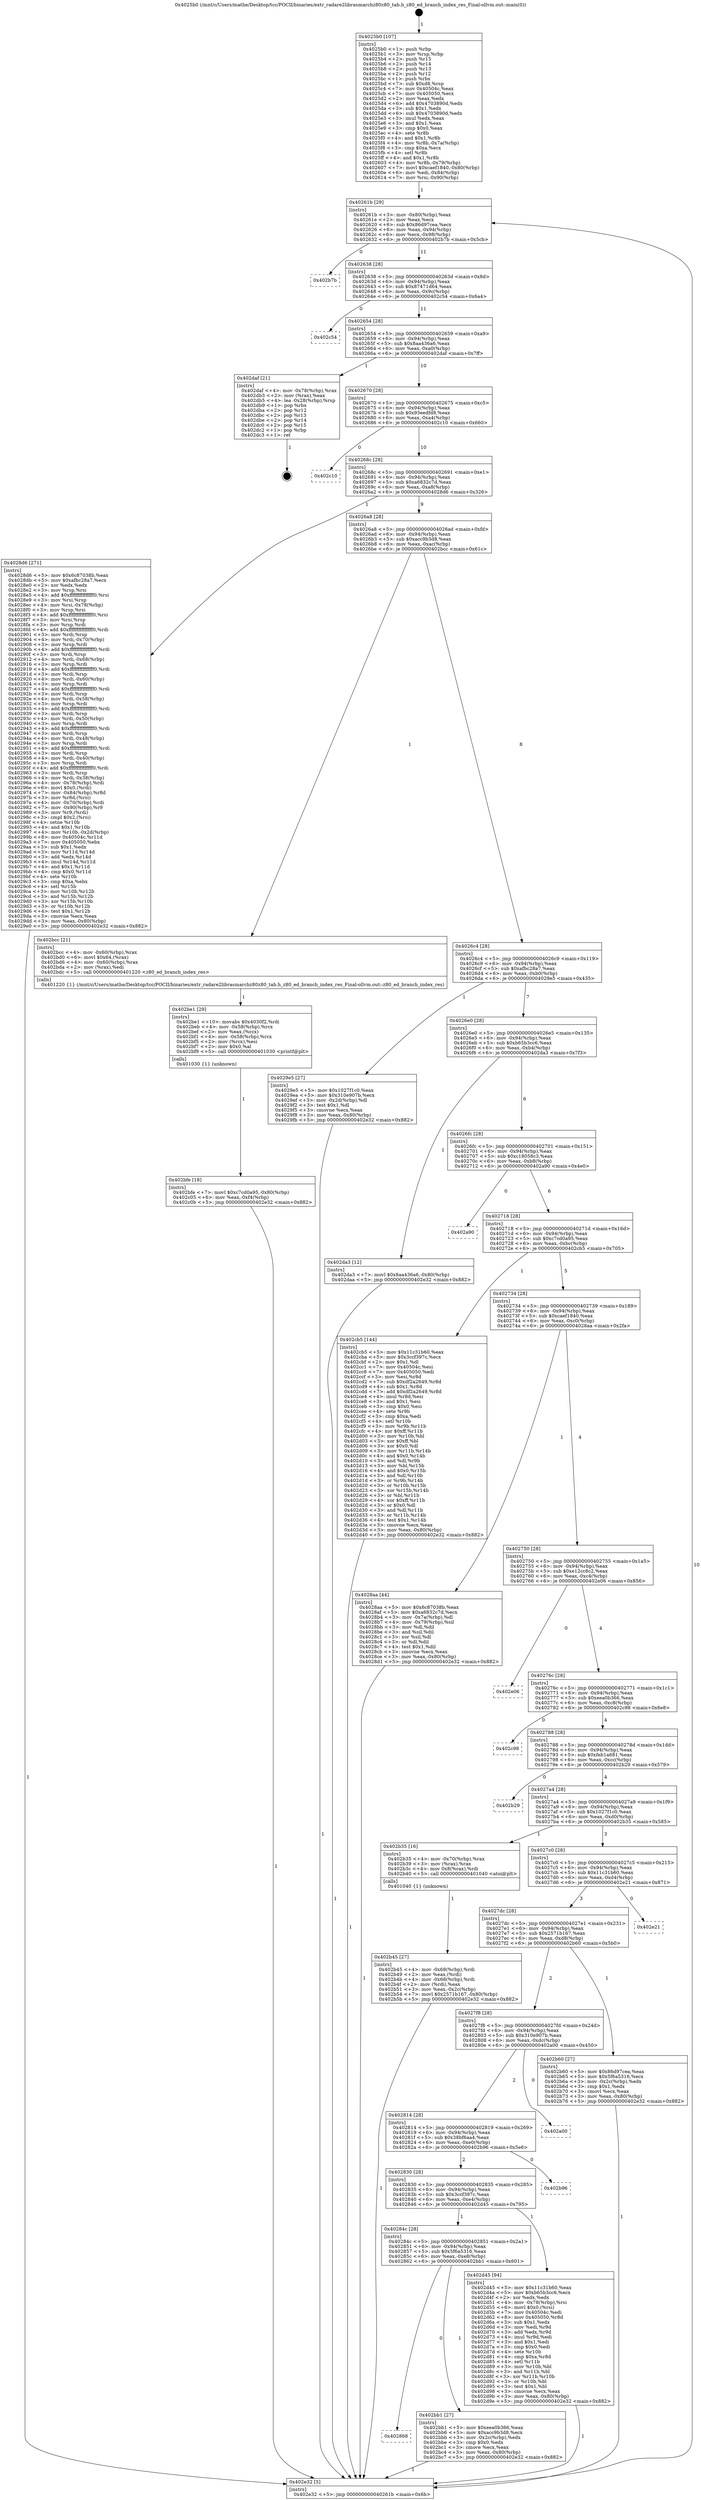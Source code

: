 digraph "0x4025b0" {
  label = "0x4025b0 (/mnt/c/Users/mathe/Desktop/tcc/POCII/binaries/extr_radare2librasmarchz80z80_tab.h_z80_ed_branch_index_res_Final-ollvm.out::main(0))"
  labelloc = "t"
  node[shape=record]

  Entry [label="",width=0.3,height=0.3,shape=circle,fillcolor=black,style=filled]
  "0x40261b" [label="{
     0x40261b [29]\l
     | [instrs]\l
     &nbsp;&nbsp;0x40261b \<+3\>: mov -0x80(%rbp),%eax\l
     &nbsp;&nbsp;0x40261e \<+2\>: mov %eax,%ecx\l
     &nbsp;&nbsp;0x402620 \<+6\>: sub $0x86d97cea,%ecx\l
     &nbsp;&nbsp;0x402626 \<+6\>: mov %eax,-0x94(%rbp)\l
     &nbsp;&nbsp;0x40262c \<+6\>: mov %ecx,-0x98(%rbp)\l
     &nbsp;&nbsp;0x402632 \<+6\>: je 0000000000402b7b \<main+0x5cb\>\l
  }"]
  "0x402b7b" [label="{
     0x402b7b\l
  }", style=dashed]
  "0x402638" [label="{
     0x402638 [28]\l
     | [instrs]\l
     &nbsp;&nbsp;0x402638 \<+5\>: jmp 000000000040263d \<main+0x8d\>\l
     &nbsp;&nbsp;0x40263d \<+6\>: mov -0x94(%rbp),%eax\l
     &nbsp;&nbsp;0x402643 \<+5\>: sub $0x87471d64,%eax\l
     &nbsp;&nbsp;0x402648 \<+6\>: mov %eax,-0x9c(%rbp)\l
     &nbsp;&nbsp;0x40264e \<+6\>: je 0000000000402c54 \<main+0x6a4\>\l
  }"]
  Exit [label="",width=0.3,height=0.3,shape=circle,fillcolor=black,style=filled,peripheries=2]
  "0x402c54" [label="{
     0x402c54\l
  }", style=dashed]
  "0x402654" [label="{
     0x402654 [28]\l
     | [instrs]\l
     &nbsp;&nbsp;0x402654 \<+5\>: jmp 0000000000402659 \<main+0xa9\>\l
     &nbsp;&nbsp;0x402659 \<+6\>: mov -0x94(%rbp),%eax\l
     &nbsp;&nbsp;0x40265f \<+5\>: sub $0x8aa436a6,%eax\l
     &nbsp;&nbsp;0x402664 \<+6\>: mov %eax,-0xa0(%rbp)\l
     &nbsp;&nbsp;0x40266a \<+6\>: je 0000000000402daf \<main+0x7ff\>\l
  }"]
  "0x402bfe" [label="{
     0x402bfe [18]\l
     | [instrs]\l
     &nbsp;&nbsp;0x402bfe \<+7\>: movl $0xc7cd0a95,-0x80(%rbp)\l
     &nbsp;&nbsp;0x402c05 \<+6\>: mov %eax,-0xf4(%rbp)\l
     &nbsp;&nbsp;0x402c0b \<+5\>: jmp 0000000000402e32 \<main+0x882\>\l
  }"]
  "0x402daf" [label="{
     0x402daf [21]\l
     | [instrs]\l
     &nbsp;&nbsp;0x402daf \<+4\>: mov -0x78(%rbp),%rax\l
     &nbsp;&nbsp;0x402db3 \<+2\>: mov (%rax),%eax\l
     &nbsp;&nbsp;0x402db5 \<+4\>: lea -0x28(%rbp),%rsp\l
     &nbsp;&nbsp;0x402db9 \<+1\>: pop %rbx\l
     &nbsp;&nbsp;0x402dba \<+2\>: pop %r12\l
     &nbsp;&nbsp;0x402dbc \<+2\>: pop %r13\l
     &nbsp;&nbsp;0x402dbe \<+2\>: pop %r14\l
     &nbsp;&nbsp;0x402dc0 \<+2\>: pop %r15\l
     &nbsp;&nbsp;0x402dc2 \<+1\>: pop %rbp\l
     &nbsp;&nbsp;0x402dc3 \<+1\>: ret\l
  }"]
  "0x402670" [label="{
     0x402670 [28]\l
     | [instrs]\l
     &nbsp;&nbsp;0x402670 \<+5\>: jmp 0000000000402675 \<main+0xc5\>\l
     &nbsp;&nbsp;0x402675 \<+6\>: mov -0x94(%rbp),%eax\l
     &nbsp;&nbsp;0x40267b \<+5\>: sub $0x93eedfd8,%eax\l
     &nbsp;&nbsp;0x402680 \<+6\>: mov %eax,-0xa4(%rbp)\l
     &nbsp;&nbsp;0x402686 \<+6\>: je 0000000000402c10 \<main+0x660\>\l
  }"]
  "0x402be1" [label="{
     0x402be1 [29]\l
     | [instrs]\l
     &nbsp;&nbsp;0x402be1 \<+10\>: movabs $0x4030f2,%rdi\l
     &nbsp;&nbsp;0x402beb \<+4\>: mov -0x58(%rbp),%rcx\l
     &nbsp;&nbsp;0x402bef \<+2\>: mov %eax,(%rcx)\l
     &nbsp;&nbsp;0x402bf1 \<+4\>: mov -0x58(%rbp),%rcx\l
     &nbsp;&nbsp;0x402bf5 \<+2\>: mov (%rcx),%esi\l
     &nbsp;&nbsp;0x402bf7 \<+2\>: mov $0x0,%al\l
     &nbsp;&nbsp;0x402bf9 \<+5\>: call 0000000000401030 \<printf@plt\>\l
     | [calls]\l
     &nbsp;&nbsp;0x401030 \{1\} (unknown)\l
  }"]
  "0x402c10" [label="{
     0x402c10\l
  }", style=dashed]
  "0x40268c" [label="{
     0x40268c [28]\l
     | [instrs]\l
     &nbsp;&nbsp;0x40268c \<+5\>: jmp 0000000000402691 \<main+0xe1\>\l
     &nbsp;&nbsp;0x402691 \<+6\>: mov -0x94(%rbp),%eax\l
     &nbsp;&nbsp;0x402697 \<+5\>: sub $0xa6832c7d,%eax\l
     &nbsp;&nbsp;0x40269c \<+6\>: mov %eax,-0xa8(%rbp)\l
     &nbsp;&nbsp;0x4026a2 \<+6\>: je 00000000004028d6 \<main+0x326\>\l
  }"]
  "0x402868" [label="{
     0x402868\l
  }", style=dashed]
  "0x4028d6" [label="{
     0x4028d6 [271]\l
     | [instrs]\l
     &nbsp;&nbsp;0x4028d6 \<+5\>: mov $0x6c87038b,%eax\l
     &nbsp;&nbsp;0x4028db \<+5\>: mov $0xafbc28a7,%ecx\l
     &nbsp;&nbsp;0x4028e0 \<+2\>: xor %edx,%edx\l
     &nbsp;&nbsp;0x4028e2 \<+3\>: mov %rsp,%rsi\l
     &nbsp;&nbsp;0x4028e5 \<+4\>: add $0xfffffffffffffff0,%rsi\l
     &nbsp;&nbsp;0x4028e9 \<+3\>: mov %rsi,%rsp\l
     &nbsp;&nbsp;0x4028ec \<+4\>: mov %rsi,-0x78(%rbp)\l
     &nbsp;&nbsp;0x4028f0 \<+3\>: mov %rsp,%rsi\l
     &nbsp;&nbsp;0x4028f3 \<+4\>: add $0xfffffffffffffff0,%rsi\l
     &nbsp;&nbsp;0x4028f7 \<+3\>: mov %rsi,%rsp\l
     &nbsp;&nbsp;0x4028fa \<+3\>: mov %rsp,%rdi\l
     &nbsp;&nbsp;0x4028fd \<+4\>: add $0xfffffffffffffff0,%rdi\l
     &nbsp;&nbsp;0x402901 \<+3\>: mov %rdi,%rsp\l
     &nbsp;&nbsp;0x402904 \<+4\>: mov %rdi,-0x70(%rbp)\l
     &nbsp;&nbsp;0x402908 \<+3\>: mov %rsp,%rdi\l
     &nbsp;&nbsp;0x40290b \<+4\>: add $0xfffffffffffffff0,%rdi\l
     &nbsp;&nbsp;0x40290f \<+3\>: mov %rdi,%rsp\l
     &nbsp;&nbsp;0x402912 \<+4\>: mov %rdi,-0x68(%rbp)\l
     &nbsp;&nbsp;0x402916 \<+3\>: mov %rsp,%rdi\l
     &nbsp;&nbsp;0x402919 \<+4\>: add $0xfffffffffffffff0,%rdi\l
     &nbsp;&nbsp;0x40291d \<+3\>: mov %rdi,%rsp\l
     &nbsp;&nbsp;0x402920 \<+4\>: mov %rdi,-0x60(%rbp)\l
     &nbsp;&nbsp;0x402924 \<+3\>: mov %rsp,%rdi\l
     &nbsp;&nbsp;0x402927 \<+4\>: add $0xfffffffffffffff0,%rdi\l
     &nbsp;&nbsp;0x40292b \<+3\>: mov %rdi,%rsp\l
     &nbsp;&nbsp;0x40292e \<+4\>: mov %rdi,-0x58(%rbp)\l
     &nbsp;&nbsp;0x402932 \<+3\>: mov %rsp,%rdi\l
     &nbsp;&nbsp;0x402935 \<+4\>: add $0xfffffffffffffff0,%rdi\l
     &nbsp;&nbsp;0x402939 \<+3\>: mov %rdi,%rsp\l
     &nbsp;&nbsp;0x40293c \<+4\>: mov %rdi,-0x50(%rbp)\l
     &nbsp;&nbsp;0x402940 \<+3\>: mov %rsp,%rdi\l
     &nbsp;&nbsp;0x402943 \<+4\>: add $0xfffffffffffffff0,%rdi\l
     &nbsp;&nbsp;0x402947 \<+3\>: mov %rdi,%rsp\l
     &nbsp;&nbsp;0x40294a \<+4\>: mov %rdi,-0x48(%rbp)\l
     &nbsp;&nbsp;0x40294e \<+3\>: mov %rsp,%rdi\l
     &nbsp;&nbsp;0x402951 \<+4\>: add $0xfffffffffffffff0,%rdi\l
     &nbsp;&nbsp;0x402955 \<+3\>: mov %rdi,%rsp\l
     &nbsp;&nbsp;0x402958 \<+4\>: mov %rdi,-0x40(%rbp)\l
     &nbsp;&nbsp;0x40295c \<+3\>: mov %rsp,%rdi\l
     &nbsp;&nbsp;0x40295f \<+4\>: add $0xfffffffffffffff0,%rdi\l
     &nbsp;&nbsp;0x402963 \<+3\>: mov %rdi,%rsp\l
     &nbsp;&nbsp;0x402966 \<+4\>: mov %rdi,-0x38(%rbp)\l
     &nbsp;&nbsp;0x40296a \<+4\>: mov -0x78(%rbp),%rdi\l
     &nbsp;&nbsp;0x40296e \<+6\>: movl $0x0,(%rdi)\l
     &nbsp;&nbsp;0x402974 \<+7\>: mov -0x84(%rbp),%r8d\l
     &nbsp;&nbsp;0x40297b \<+3\>: mov %r8d,(%rsi)\l
     &nbsp;&nbsp;0x40297e \<+4\>: mov -0x70(%rbp),%rdi\l
     &nbsp;&nbsp;0x402982 \<+7\>: mov -0x90(%rbp),%r9\l
     &nbsp;&nbsp;0x402989 \<+3\>: mov %r9,(%rdi)\l
     &nbsp;&nbsp;0x40298c \<+3\>: cmpl $0x2,(%rsi)\l
     &nbsp;&nbsp;0x40298f \<+4\>: setne %r10b\l
     &nbsp;&nbsp;0x402993 \<+4\>: and $0x1,%r10b\l
     &nbsp;&nbsp;0x402997 \<+4\>: mov %r10b,-0x2d(%rbp)\l
     &nbsp;&nbsp;0x40299b \<+8\>: mov 0x40504c,%r11d\l
     &nbsp;&nbsp;0x4029a3 \<+7\>: mov 0x405050,%ebx\l
     &nbsp;&nbsp;0x4029aa \<+3\>: sub $0x1,%edx\l
     &nbsp;&nbsp;0x4029ad \<+3\>: mov %r11d,%r14d\l
     &nbsp;&nbsp;0x4029b0 \<+3\>: add %edx,%r14d\l
     &nbsp;&nbsp;0x4029b3 \<+4\>: imul %r14d,%r11d\l
     &nbsp;&nbsp;0x4029b7 \<+4\>: and $0x1,%r11d\l
     &nbsp;&nbsp;0x4029bb \<+4\>: cmp $0x0,%r11d\l
     &nbsp;&nbsp;0x4029bf \<+4\>: sete %r10b\l
     &nbsp;&nbsp;0x4029c3 \<+3\>: cmp $0xa,%ebx\l
     &nbsp;&nbsp;0x4029c6 \<+4\>: setl %r15b\l
     &nbsp;&nbsp;0x4029ca \<+3\>: mov %r10b,%r12b\l
     &nbsp;&nbsp;0x4029cd \<+3\>: and %r15b,%r12b\l
     &nbsp;&nbsp;0x4029d0 \<+3\>: xor %r15b,%r10b\l
     &nbsp;&nbsp;0x4029d3 \<+3\>: or %r10b,%r12b\l
     &nbsp;&nbsp;0x4029d6 \<+4\>: test $0x1,%r12b\l
     &nbsp;&nbsp;0x4029da \<+3\>: cmovne %ecx,%eax\l
     &nbsp;&nbsp;0x4029dd \<+3\>: mov %eax,-0x80(%rbp)\l
     &nbsp;&nbsp;0x4029e0 \<+5\>: jmp 0000000000402e32 \<main+0x882\>\l
  }"]
  "0x4026a8" [label="{
     0x4026a8 [28]\l
     | [instrs]\l
     &nbsp;&nbsp;0x4026a8 \<+5\>: jmp 00000000004026ad \<main+0xfd\>\l
     &nbsp;&nbsp;0x4026ad \<+6\>: mov -0x94(%rbp),%eax\l
     &nbsp;&nbsp;0x4026b3 \<+5\>: sub $0xacc9b3d8,%eax\l
     &nbsp;&nbsp;0x4026b8 \<+6\>: mov %eax,-0xac(%rbp)\l
     &nbsp;&nbsp;0x4026be \<+6\>: je 0000000000402bcc \<main+0x61c\>\l
  }"]
  "0x402bb1" [label="{
     0x402bb1 [27]\l
     | [instrs]\l
     &nbsp;&nbsp;0x402bb1 \<+5\>: mov $0xeea0b366,%eax\l
     &nbsp;&nbsp;0x402bb6 \<+5\>: mov $0xacc9b3d8,%ecx\l
     &nbsp;&nbsp;0x402bbb \<+3\>: mov -0x2c(%rbp),%edx\l
     &nbsp;&nbsp;0x402bbe \<+3\>: cmp $0x0,%edx\l
     &nbsp;&nbsp;0x402bc1 \<+3\>: cmove %ecx,%eax\l
     &nbsp;&nbsp;0x402bc4 \<+3\>: mov %eax,-0x80(%rbp)\l
     &nbsp;&nbsp;0x402bc7 \<+5\>: jmp 0000000000402e32 \<main+0x882\>\l
  }"]
  "0x402bcc" [label="{
     0x402bcc [21]\l
     | [instrs]\l
     &nbsp;&nbsp;0x402bcc \<+4\>: mov -0x60(%rbp),%rax\l
     &nbsp;&nbsp;0x402bd0 \<+6\>: movl $0x64,(%rax)\l
     &nbsp;&nbsp;0x402bd6 \<+4\>: mov -0x60(%rbp),%rax\l
     &nbsp;&nbsp;0x402bda \<+2\>: mov (%rax),%edi\l
     &nbsp;&nbsp;0x402bdc \<+5\>: call 0000000000401220 \<z80_ed_branch_index_res\>\l
     | [calls]\l
     &nbsp;&nbsp;0x401220 \{1\} (/mnt/c/Users/mathe/Desktop/tcc/POCII/binaries/extr_radare2librasmarchz80z80_tab.h_z80_ed_branch_index_res_Final-ollvm.out::z80_ed_branch_index_res)\l
  }"]
  "0x4026c4" [label="{
     0x4026c4 [28]\l
     | [instrs]\l
     &nbsp;&nbsp;0x4026c4 \<+5\>: jmp 00000000004026c9 \<main+0x119\>\l
     &nbsp;&nbsp;0x4026c9 \<+6\>: mov -0x94(%rbp),%eax\l
     &nbsp;&nbsp;0x4026cf \<+5\>: sub $0xafbc28a7,%eax\l
     &nbsp;&nbsp;0x4026d4 \<+6\>: mov %eax,-0xb0(%rbp)\l
     &nbsp;&nbsp;0x4026da \<+6\>: je 00000000004029e5 \<main+0x435\>\l
  }"]
  "0x40284c" [label="{
     0x40284c [28]\l
     | [instrs]\l
     &nbsp;&nbsp;0x40284c \<+5\>: jmp 0000000000402851 \<main+0x2a1\>\l
     &nbsp;&nbsp;0x402851 \<+6\>: mov -0x94(%rbp),%eax\l
     &nbsp;&nbsp;0x402857 \<+5\>: sub $0x5f6a5316,%eax\l
     &nbsp;&nbsp;0x40285c \<+6\>: mov %eax,-0xe8(%rbp)\l
     &nbsp;&nbsp;0x402862 \<+6\>: je 0000000000402bb1 \<main+0x601\>\l
  }"]
  "0x4029e5" [label="{
     0x4029e5 [27]\l
     | [instrs]\l
     &nbsp;&nbsp;0x4029e5 \<+5\>: mov $0x1027f1c0,%eax\l
     &nbsp;&nbsp;0x4029ea \<+5\>: mov $0x310e907b,%ecx\l
     &nbsp;&nbsp;0x4029ef \<+3\>: mov -0x2d(%rbp),%dl\l
     &nbsp;&nbsp;0x4029f2 \<+3\>: test $0x1,%dl\l
     &nbsp;&nbsp;0x4029f5 \<+3\>: cmovne %ecx,%eax\l
     &nbsp;&nbsp;0x4029f8 \<+3\>: mov %eax,-0x80(%rbp)\l
     &nbsp;&nbsp;0x4029fb \<+5\>: jmp 0000000000402e32 \<main+0x882\>\l
  }"]
  "0x4026e0" [label="{
     0x4026e0 [28]\l
     | [instrs]\l
     &nbsp;&nbsp;0x4026e0 \<+5\>: jmp 00000000004026e5 \<main+0x135\>\l
     &nbsp;&nbsp;0x4026e5 \<+6\>: mov -0x94(%rbp),%eax\l
     &nbsp;&nbsp;0x4026eb \<+5\>: sub $0xb65b3cc6,%eax\l
     &nbsp;&nbsp;0x4026f0 \<+6\>: mov %eax,-0xb4(%rbp)\l
     &nbsp;&nbsp;0x4026f6 \<+6\>: je 0000000000402da3 \<main+0x7f3\>\l
  }"]
  "0x402d45" [label="{
     0x402d45 [94]\l
     | [instrs]\l
     &nbsp;&nbsp;0x402d45 \<+5\>: mov $0x11c31b60,%eax\l
     &nbsp;&nbsp;0x402d4a \<+5\>: mov $0xb65b3cc6,%ecx\l
     &nbsp;&nbsp;0x402d4f \<+2\>: xor %edx,%edx\l
     &nbsp;&nbsp;0x402d51 \<+4\>: mov -0x78(%rbp),%rsi\l
     &nbsp;&nbsp;0x402d55 \<+6\>: movl $0x0,(%rsi)\l
     &nbsp;&nbsp;0x402d5b \<+7\>: mov 0x40504c,%edi\l
     &nbsp;&nbsp;0x402d62 \<+8\>: mov 0x405050,%r8d\l
     &nbsp;&nbsp;0x402d6a \<+3\>: sub $0x1,%edx\l
     &nbsp;&nbsp;0x402d6d \<+3\>: mov %edi,%r9d\l
     &nbsp;&nbsp;0x402d70 \<+3\>: add %edx,%r9d\l
     &nbsp;&nbsp;0x402d73 \<+4\>: imul %r9d,%edi\l
     &nbsp;&nbsp;0x402d77 \<+3\>: and $0x1,%edi\l
     &nbsp;&nbsp;0x402d7a \<+3\>: cmp $0x0,%edi\l
     &nbsp;&nbsp;0x402d7d \<+4\>: sete %r10b\l
     &nbsp;&nbsp;0x402d81 \<+4\>: cmp $0xa,%r8d\l
     &nbsp;&nbsp;0x402d85 \<+4\>: setl %r11b\l
     &nbsp;&nbsp;0x402d89 \<+3\>: mov %r10b,%bl\l
     &nbsp;&nbsp;0x402d8c \<+3\>: and %r11b,%bl\l
     &nbsp;&nbsp;0x402d8f \<+3\>: xor %r11b,%r10b\l
     &nbsp;&nbsp;0x402d92 \<+3\>: or %r10b,%bl\l
     &nbsp;&nbsp;0x402d95 \<+3\>: test $0x1,%bl\l
     &nbsp;&nbsp;0x402d98 \<+3\>: cmovne %ecx,%eax\l
     &nbsp;&nbsp;0x402d9b \<+3\>: mov %eax,-0x80(%rbp)\l
     &nbsp;&nbsp;0x402d9e \<+5\>: jmp 0000000000402e32 \<main+0x882\>\l
  }"]
  "0x402da3" [label="{
     0x402da3 [12]\l
     | [instrs]\l
     &nbsp;&nbsp;0x402da3 \<+7\>: movl $0x8aa436a6,-0x80(%rbp)\l
     &nbsp;&nbsp;0x402daa \<+5\>: jmp 0000000000402e32 \<main+0x882\>\l
  }"]
  "0x4026fc" [label="{
     0x4026fc [28]\l
     | [instrs]\l
     &nbsp;&nbsp;0x4026fc \<+5\>: jmp 0000000000402701 \<main+0x151\>\l
     &nbsp;&nbsp;0x402701 \<+6\>: mov -0x94(%rbp),%eax\l
     &nbsp;&nbsp;0x402707 \<+5\>: sub $0xc18058c3,%eax\l
     &nbsp;&nbsp;0x40270c \<+6\>: mov %eax,-0xb8(%rbp)\l
     &nbsp;&nbsp;0x402712 \<+6\>: je 0000000000402a90 \<main+0x4e0\>\l
  }"]
  "0x402830" [label="{
     0x402830 [28]\l
     | [instrs]\l
     &nbsp;&nbsp;0x402830 \<+5\>: jmp 0000000000402835 \<main+0x285\>\l
     &nbsp;&nbsp;0x402835 \<+6\>: mov -0x94(%rbp),%eax\l
     &nbsp;&nbsp;0x40283b \<+5\>: sub $0x3ccf397c,%eax\l
     &nbsp;&nbsp;0x402840 \<+6\>: mov %eax,-0xe4(%rbp)\l
     &nbsp;&nbsp;0x402846 \<+6\>: je 0000000000402d45 \<main+0x795\>\l
  }"]
  "0x402a90" [label="{
     0x402a90\l
  }", style=dashed]
  "0x402718" [label="{
     0x402718 [28]\l
     | [instrs]\l
     &nbsp;&nbsp;0x402718 \<+5\>: jmp 000000000040271d \<main+0x16d\>\l
     &nbsp;&nbsp;0x40271d \<+6\>: mov -0x94(%rbp),%eax\l
     &nbsp;&nbsp;0x402723 \<+5\>: sub $0xc7cd0a95,%eax\l
     &nbsp;&nbsp;0x402728 \<+6\>: mov %eax,-0xbc(%rbp)\l
     &nbsp;&nbsp;0x40272e \<+6\>: je 0000000000402cb5 \<main+0x705\>\l
  }"]
  "0x402b96" [label="{
     0x402b96\l
  }", style=dashed]
  "0x402cb5" [label="{
     0x402cb5 [144]\l
     | [instrs]\l
     &nbsp;&nbsp;0x402cb5 \<+5\>: mov $0x11c31b60,%eax\l
     &nbsp;&nbsp;0x402cba \<+5\>: mov $0x3ccf397c,%ecx\l
     &nbsp;&nbsp;0x402cbf \<+2\>: mov $0x1,%dl\l
     &nbsp;&nbsp;0x402cc1 \<+7\>: mov 0x40504c,%esi\l
     &nbsp;&nbsp;0x402cc8 \<+7\>: mov 0x405050,%edi\l
     &nbsp;&nbsp;0x402ccf \<+3\>: mov %esi,%r8d\l
     &nbsp;&nbsp;0x402cd2 \<+7\>: sub $0xdf2a2649,%r8d\l
     &nbsp;&nbsp;0x402cd9 \<+4\>: sub $0x1,%r8d\l
     &nbsp;&nbsp;0x402cdd \<+7\>: add $0xdf2a2649,%r8d\l
     &nbsp;&nbsp;0x402ce4 \<+4\>: imul %r8d,%esi\l
     &nbsp;&nbsp;0x402ce8 \<+3\>: and $0x1,%esi\l
     &nbsp;&nbsp;0x402ceb \<+3\>: cmp $0x0,%esi\l
     &nbsp;&nbsp;0x402cee \<+4\>: sete %r9b\l
     &nbsp;&nbsp;0x402cf2 \<+3\>: cmp $0xa,%edi\l
     &nbsp;&nbsp;0x402cf5 \<+4\>: setl %r10b\l
     &nbsp;&nbsp;0x402cf9 \<+3\>: mov %r9b,%r11b\l
     &nbsp;&nbsp;0x402cfc \<+4\>: xor $0xff,%r11b\l
     &nbsp;&nbsp;0x402d00 \<+3\>: mov %r10b,%bl\l
     &nbsp;&nbsp;0x402d03 \<+3\>: xor $0xff,%bl\l
     &nbsp;&nbsp;0x402d06 \<+3\>: xor $0x0,%dl\l
     &nbsp;&nbsp;0x402d09 \<+3\>: mov %r11b,%r14b\l
     &nbsp;&nbsp;0x402d0c \<+4\>: and $0x0,%r14b\l
     &nbsp;&nbsp;0x402d10 \<+3\>: and %dl,%r9b\l
     &nbsp;&nbsp;0x402d13 \<+3\>: mov %bl,%r15b\l
     &nbsp;&nbsp;0x402d16 \<+4\>: and $0x0,%r15b\l
     &nbsp;&nbsp;0x402d1a \<+3\>: and %dl,%r10b\l
     &nbsp;&nbsp;0x402d1d \<+3\>: or %r9b,%r14b\l
     &nbsp;&nbsp;0x402d20 \<+3\>: or %r10b,%r15b\l
     &nbsp;&nbsp;0x402d23 \<+3\>: xor %r15b,%r14b\l
     &nbsp;&nbsp;0x402d26 \<+3\>: or %bl,%r11b\l
     &nbsp;&nbsp;0x402d29 \<+4\>: xor $0xff,%r11b\l
     &nbsp;&nbsp;0x402d2d \<+3\>: or $0x0,%dl\l
     &nbsp;&nbsp;0x402d30 \<+3\>: and %dl,%r11b\l
     &nbsp;&nbsp;0x402d33 \<+3\>: or %r11b,%r14b\l
     &nbsp;&nbsp;0x402d36 \<+4\>: test $0x1,%r14b\l
     &nbsp;&nbsp;0x402d3a \<+3\>: cmovne %ecx,%eax\l
     &nbsp;&nbsp;0x402d3d \<+3\>: mov %eax,-0x80(%rbp)\l
     &nbsp;&nbsp;0x402d40 \<+5\>: jmp 0000000000402e32 \<main+0x882\>\l
  }"]
  "0x402734" [label="{
     0x402734 [28]\l
     | [instrs]\l
     &nbsp;&nbsp;0x402734 \<+5\>: jmp 0000000000402739 \<main+0x189\>\l
     &nbsp;&nbsp;0x402739 \<+6\>: mov -0x94(%rbp),%eax\l
     &nbsp;&nbsp;0x40273f \<+5\>: sub $0xcaef1840,%eax\l
     &nbsp;&nbsp;0x402744 \<+6\>: mov %eax,-0xc0(%rbp)\l
     &nbsp;&nbsp;0x40274a \<+6\>: je 00000000004028aa \<main+0x2fa\>\l
  }"]
  "0x402814" [label="{
     0x402814 [28]\l
     | [instrs]\l
     &nbsp;&nbsp;0x402814 \<+5\>: jmp 0000000000402819 \<main+0x269\>\l
     &nbsp;&nbsp;0x402819 \<+6\>: mov -0x94(%rbp),%eax\l
     &nbsp;&nbsp;0x40281f \<+5\>: sub $0x38bf6aa4,%eax\l
     &nbsp;&nbsp;0x402824 \<+6\>: mov %eax,-0xe0(%rbp)\l
     &nbsp;&nbsp;0x40282a \<+6\>: je 0000000000402b96 \<main+0x5e6\>\l
  }"]
  "0x4028aa" [label="{
     0x4028aa [44]\l
     | [instrs]\l
     &nbsp;&nbsp;0x4028aa \<+5\>: mov $0x6c87038b,%eax\l
     &nbsp;&nbsp;0x4028af \<+5\>: mov $0xa6832c7d,%ecx\l
     &nbsp;&nbsp;0x4028b4 \<+3\>: mov -0x7a(%rbp),%dl\l
     &nbsp;&nbsp;0x4028b7 \<+4\>: mov -0x79(%rbp),%sil\l
     &nbsp;&nbsp;0x4028bb \<+3\>: mov %dl,%dil\l
     &nbsp;&nbsp;0x4028be \<+3\>: and %sil,%dil\l
     &nbsp;&nbsp;0x4028c1 \<+3\>: xor %sil,%dl\l
     &nbsp;&nbsp;0x4028c4 \<+3\>: or %dl,%dil\l
     &nbsp;&nbsp;0x4028c7 \<+4\>: test $0x1,%dil\l
     &nbsp;&nbsp;0x4028cb \<+3\>: cmovne %ecx,%eax\l
     &nbsp;&nbsp;0x4028ce \<+3\>: mov %eax,-0x80(%rbp)\l
     &nbsp;&nbsp;0x4028d1 \<+5\>: jmp 0000000000402e32 \<main+0x882\>\l
  }"]
  "0x402750" [label="{
     0x402750 [28]\l
     | [instrs]\l
     &nbsp;&nbsp;0x402750 \<+5\>: jmp 0000000000402755 \<main+0x1a5\>\l
     &nbsp;&nbsp;0x402755 \<+6\>: mov -0x94(%rbp),%eax\l
     &nbsp;&nbsp;0x40275b \<+5\>: sub $0xe12cc8c2,%eax\l
     &nbsp;&nbsp;0x402760 \<+6\>: mov %eax,-0xc4(%rbp)\l
     &nbsp;&nbsp;0x402766 \<+6\>: je 0000000000402e06 \<main+0x856\>\l
  }"]
  "0x402e32" [label="{
     0x402e32 [5]\l
     | [instrs]\l
     &nbsp;&nbsp;0x402e32 \<+5\>: jmp 000000000040261b \<main+0x6b\>\l
  }"]
  "0x4025b0" [label="{
     0x4025b0 [107]\l
     | [instrs]\l
     &nbsp;&nbsp;0x4025b0 \<+1\>: push %rbp\l
     &nbsp;&nbsp;0x4025b1 \<+3\>: mov %rsp,%rbp\l
     &nbsp;&nbsp;0x4025b4 \<+2\>: push %r15\l
     &nbsp;&nbsp;0x4025b6 \<+2\>: push %r14\l
     &nbsp;&nbsp;0x4025b8 \<+2\>: push %r13\l
     &nbsp;&nbsp;0x4025ba \<+2\>: push %r12\l
     &nbsp;&nbsp;0x4025bc \<+1\>: push %rbx\l
     &nbsp;&nbsp;0x4025bd \<+7\>: sub $0xd8,%rsp\l
     &nbsp;&nbsp;0x4025c4 \<+7\>: mov 0x40504c,%eax\l
     &nbsp;&nbsp;0x4025cb \<+7\>: mov 0x405050,%ecx\l
     &nbsp;&nbsp;0x4025d2 \<+2\>: mov %eax,%edx\l
     &nbsp;&nbsp;0x4025d4 \<+6\>: add $0x4703890d,%edx\l
     &nbsp;&nbsp;0x4025da \<+3\>: sub $0x1,%edx\l
     &nbsp;&nbsp;0x4025dd \<+6\>: sub $0x4703890d,%edx\l
     &nbsp;&nbsp;0x4025e3 \<+3\>: imul %edx,%eax\l
     &nbsp;&nbsp;0x4025e6 \<+3\>: and $0x1,%eax\l
     &nbsp;&nbsp;0x4025e9 \<+3\>: cmp $0x0,%eax\l
     &nbsp;&nbsp;0x4025ec \<+4\>: sete %r8b\l
     &nbsp;&nbsp;0x4025f0 \<+4\>: and $0x1,%r8b\l
     &nbsp;&nbsp;0x4025f4 \<+4\>: mov %r8b,-0x7a(%rbp)\l
     &nbsp;&nbsp;0x4025f8 \<+3\>: cmp $0xa,%ecx\l
     &nbsp;&nbsp;0x4025fb \<+4\>: setl %r8b\l
     &nbsp;&nbsp;0x4025ff \<+4\>: and $0x1,%r8b\l
     &nbsp;&nbsp;0x402603 \<+4\>: mov %r8b,-0x79(%rbp)\l
     &nbsp;&nbsp;0x402607 \<+7\>: movl $0xcaef1840,-0x80(%rbp)\l
     &nbsp;&nbsp;0x40260e \<+6\>: mov %edi,-0x84(%rbp)\l
     &nbsp;&nbsp;0x402614 \<+7\>: mov %rsi,-0x90(%rbp)\l
  }"]
  "0x402a00" [label="{
     0x402a00\l
  }", style=dashed]
  "0x4027f8" [label="{
     0x4027f8 [28]\l
     | [instrs]\l
     &nbsp;&nbsp;0x4027f8 \<+5\>: jmp 00000000004027fd \<main+0x24d\>\l
     &nbsp;&nbsp;0x4027fd \<+6\>: mov -0x94(%rbp),%eax\l
     &nbsp;&nbsp;0x402803 \<+5\>: sub $0x310e907b,%eax\l
     &nbsp;&nbsp;0x402808 \<+6\>: mov %eax,-0xdc(%rbp)\l
     &nbsp;&nbsp;0x40280e \<+6\>: je 0000000000402a00 \<main+0x450\>\l
  }"]
  "0x402e06" [label="{
     0x402e06\l
  }", style=dashed]
  "0x40276c" [label="{
     0x40276c [28]\l
     | [instrs]\l
     &nbsp;&nbsp;0x40276c \<+5\>: jmp 0000000000402771 \<main+0x1c1\>\l
     &nbsp;&nbsp;0x402771 \<+6\>: mov -0x94(%rbp),%eax\l
     &nbsp;&nbsp;0x402777 \<+5\>: sub $0xeea0b366,%eax\l
     &nbsp;&nbsp;0x40277c \<+6\>: mov %eax,-0xc8(%rbp)\l
     &nbsp;&nbsp;0x402782 \<+6\>: je 0000000000402c98 \<main+0x6e8\>\l
  }"]
  "0x402b60" [label="{
     0x402b60 [27]\l
     | [instrs]\l
     &nbsp;&nbsp;0x402b60 \<+5\>: mov $0x86d97cea,%eax\l
     &nbsp;&nbsp;0x402b65 \<+5\>: mov $0x5f6a5316,%ecx\l
     &nbsp;&nbsp;0x402b6a \<+3\>: mov -0x2c(%rbp),%edx\l
     &nbsp;&nbsp;0x402b6d \<+3\>: cmp $0x1,%edx\l
     &nbsp;&nbsp;0x402b70 \<+3\>: cmovl %ecx,%eax\l
     &nbsp;&nbsp;0x402b73 \<+3\>: mov %eax,-0x80(%rbp)\l
     &nbsp;&nbsp;0x402b76 \<+5\>: jmp 0000000000402e32 \<main+0x882\>\l
  }"]
  "0x402c98" [label="{
     0x402c98\l
  }", style=dashed]
  "0x402788" [label="{
     0x402788 [28]\l
     | [instrs]\l
     &nbsp;&nbsp;0x402788 \<+5\>: jmp 000000000040278d \<main+0x1dd\>\l
     &nbsp;&nbsp;0x40278d \<+6\>: mov -0x94(%rbp),%eax\l
     &nbsp;&nbsp;0x402793 \<+5\>: sub $0xfeb1a681,%eax\l
     &nbsp;&nbsp;0x402798 \<+6\>: mov %eax,-0xcc(%rbp)\l
     &nbsp;&nbsp;0x40279e \<+6\>: je 0000000000402b29 \<main+0x579\>\l
  }"]
  "0x4027dc" [label="{
     0x4027dc [28]\l
     | [instrs]\l
     &nbsp;&nbsp;0x4027dc \<+5\>: jmp 00000000004027e1 \<main+0x231\>\l
     &nbsp;&nbsp;0x4027e1 \<+6\>: mov -0x94(%rbp),%eax\l
     &nbsp;&nbsp;0x4027e7 \<+5\>: sub $0x2571b167,%eax\l
     &nbsp;&nbsp;0x4027ec \<+6\>: mov %eax,-0xd8(%rbp)\l
     &nbsp;&nbsp;0x4027f2 \<+6\>: je 0000000000402b60 \<main+0x5b0\>\l
  }"]
  "0x402b29" [label="{
     0x402b29\l
  }", style=dashed]
  "0x4027a4" [label="{
     0x4027a4 [28]\l
     | [instrs]\l
     &nbsp;&nbsp;0x4027a4 \<+5\>: jmp 00000000004027a9 \<main+0x1f9\>\l
     &nbsp;&nbsp;0x4027a9 \<+6\>: mov -0x94(%rbp),%eax\l
     &nbsp;&nbsp;0x4027af \<+5\>: sub $0x1027f1c0,%eax\l
     &nbsp;&nbsp;0x4027b4 \<+6\>: mov %eax,-0xd0(%rbp)\l
     &nbsp;&nbsp;0x4027ba \<+6\>: je 0000000000402b35 \<main+0x585\>\l
  }"]
  "0x402e21" [label="{
     0x402e21\l
  }", style=dashed]
  "0x402b35" [label="{
     0x402b35 [16]\l
     | [instrs]\l
     &nbsp;&nbsp;0x402b35 \<+4\>: mov -0x70(%rbp),%rax\l
     &nbsp;&nbsp;0x402b39 \<+3\>: mov (%rax),%rax\l
     &nbsp;&nbsp;0x402b3c \<+4\>: mov 0x8(%rax),%rdi\l
     &nbsp;&nbsp;0x402b40 \<+5\>: call 0000000000401040 \<atoi@plt\>\l
     | [calls]\l
     &nbsp;&nbsp;0x401040 \{1\} (unknown)\l
  }"]
  "0x4027c0" [label="{
     0x4027c0 [28]\l
     | [instrs]\l
     &nbsp;&nbsp;0x4027c0 \<+5\>: jmp 00000000004027c5 \<main+0x215\>\l
     &nbsp;&nbsp;0x4027c5 \<+6\>: mov -0x94(%rbp),%eax\l
     &nbsp;&nbsp;0x4027cb \<+5\>: sub $0x11c31b60,%eax\l
     &nbsp;&nbsp;0x4027d0 \<+6\>: mov %eax,-0xd4(%rbp)\l
     &nbsp;&nbsp;0x4027d6 \<+6\>: je 0000000000402e21 \<main+0x871\>\l
  }"]
  "0x402b45" [label="{
     0x402b45 [27]\l
     | [instrs]\l
     &nbsp;&nbsp;0x402b45 \<+4\>: mov -0x68(%rbp),%rdi\l
     &nbsp;&nbsp;0x402b49 \<+2\>: mov %eax,(%rdi)\l
     &nbsp;&nbsp;0x402b4b \<+4\>: mov -0x68(%rbp),%rdi\l
     &nbsp;&nbsp;0x402b4f \<+2\>: mov (%rdi),%eax\l
     &nbsp;&nbsp;0x402b51 \<+3\>: mov %eax,-0x2c(%rbp)\l
     &nbsp;&nbsp;0x402b54 \<+7\>: movl $0x2571b167,-0x80(%rbp)\l
     &nbsp;&nbsp;0x402b5b \<+5\>: jmp 0000000000402e32 \<main+0x882\>\l
  }"]
  Entry -> "0x4025b0" [label=" 1"]
  "0x40261b" -> "0x402b7b" [label=" 0"]
  "0x40261b" -> "0x402638" [label=" 11"]
  "0x402daf" -> Exit [label=" 1"]
  "0x402638" -> "0x402c54" [label=" 0"]
  "0x402638" -> "0x402654" [label=" 11"]
  "0x402da3" -> "0x402e32" [label=" 1"]
  "0x402654" -> "0x402daf" [label=" 1"]
  "0x402654" -> "0x402670" [label=" 10"]
  "0x402d45" -> "0x402e32" [label=" 1"]
  "0x402670" -> "0x402c10" [label=" 0"]
  "0x402670" -> "0x40268c" [label=" 10"]
  "0x402cb5" -> "0x402e32" [label=" 1"]
  "0x40268c" -> "0x4028d6" [label=" 1"]
  "0x40268c" -> "0x4026a8" [label=" 9"]
  "0x402bfe" -> "0x402e32" [label=" 1"]
  "0x4026a8" -> "0x402bcc" [label=" 1"]
  "0x4026a8" -> "0x4026c4" [label=" 8"]
  "0x402be1" -> "0x402bfe" [label=" 1"]
  "0x4026c4" -> "0x4029e5" [label=" 1"]
  "0x4026c4" -> "0x4026e0" [label=" 7"]
  "0x402bb1" -> "0x402e32" [label=" 1"]
  "0x4026e0" -> "0x402da3" [label=" 1"]
  "0x4026e0" -> "0x4026fc" [label=" 6"]
  "0x40284c" -> "0x402868" [label=" 0"]
  "0x4026fc" -> "0x402a90" [label=" 0"]
  "0x4026fc" -> "0x402718" [label=" 6"]
  "0x402bcc" -> "0x402be1" [label=" 1"]
  "0x402718" -> "0x402cb5" [label=" 1"]
  "0x402718" -> "0x402734" [label=" 5"]
  "0x402830" -> "0x40284c" [label=" 1"]
  "0x402734" -> "0x4028aa" [label=" 1"]
  "0x402734" -> "0x402750" [label=" 4"]
  "0x4028aa" -> "0x402e32" [label=" 1"]
  "0x4025b0" -> "0x40261b" [label=" 1"]
  "0x402e32" -> "0x40261b" [label=" 10"]
  "0x40284c" -> "0x402bb1" [label=" 1"]
  "0x4028d6" -> "0x402e32" [label=" 1"]
  "0x4029e5" -> "0x402e32" [label=" 1"]
  "0x402814" -> "0x402830" [label=" 2"]
  "0x402750" -> "0x402e06" [label=" 0"]
  "0x402750" -> "0x40276c" [label=" 4"]
  "0x402830" -> "0x402d45" [label=" 1"]
  "0x40276c" -> "0x402c98" [label=" 0"]
  "0x40276c" -> "0x402788" [label=" 4"]
  "0x4027f8" -> "0x402814" [label=" 2"]
  "0x402788" -> "0x402b29" [label=" 0"]
  "0x402788" -> "0x4027a4" [label=" 4"]
  "0x402814" -> "0x402b96" [label=" 0"]
  "0x4027a4" -> "0x402b35" [label=" 1"]
  "0x4027a4" -> "0x4027c0" [label=" 3"]
  "0x402b35" -> "0x402b45" [label=" 1"]
  "0x402b45" -> "0x402e32" [label=" 1"]
  "0x402b60" -> "0x402e32" [label=" 1"]
  "0x4027c0" -> "0x402e21" [label=" 0"]
  "0x4027c0" -> "0x4027dc" [label=" 3"]
  "0x4027f8" -> "0x402a00" [label=" 0"]
  "0x4027dc" -> "0x402b60" [label=" 1"]
  "0x4027dc" -> "0x4027f8" [label=" 2"]
}
